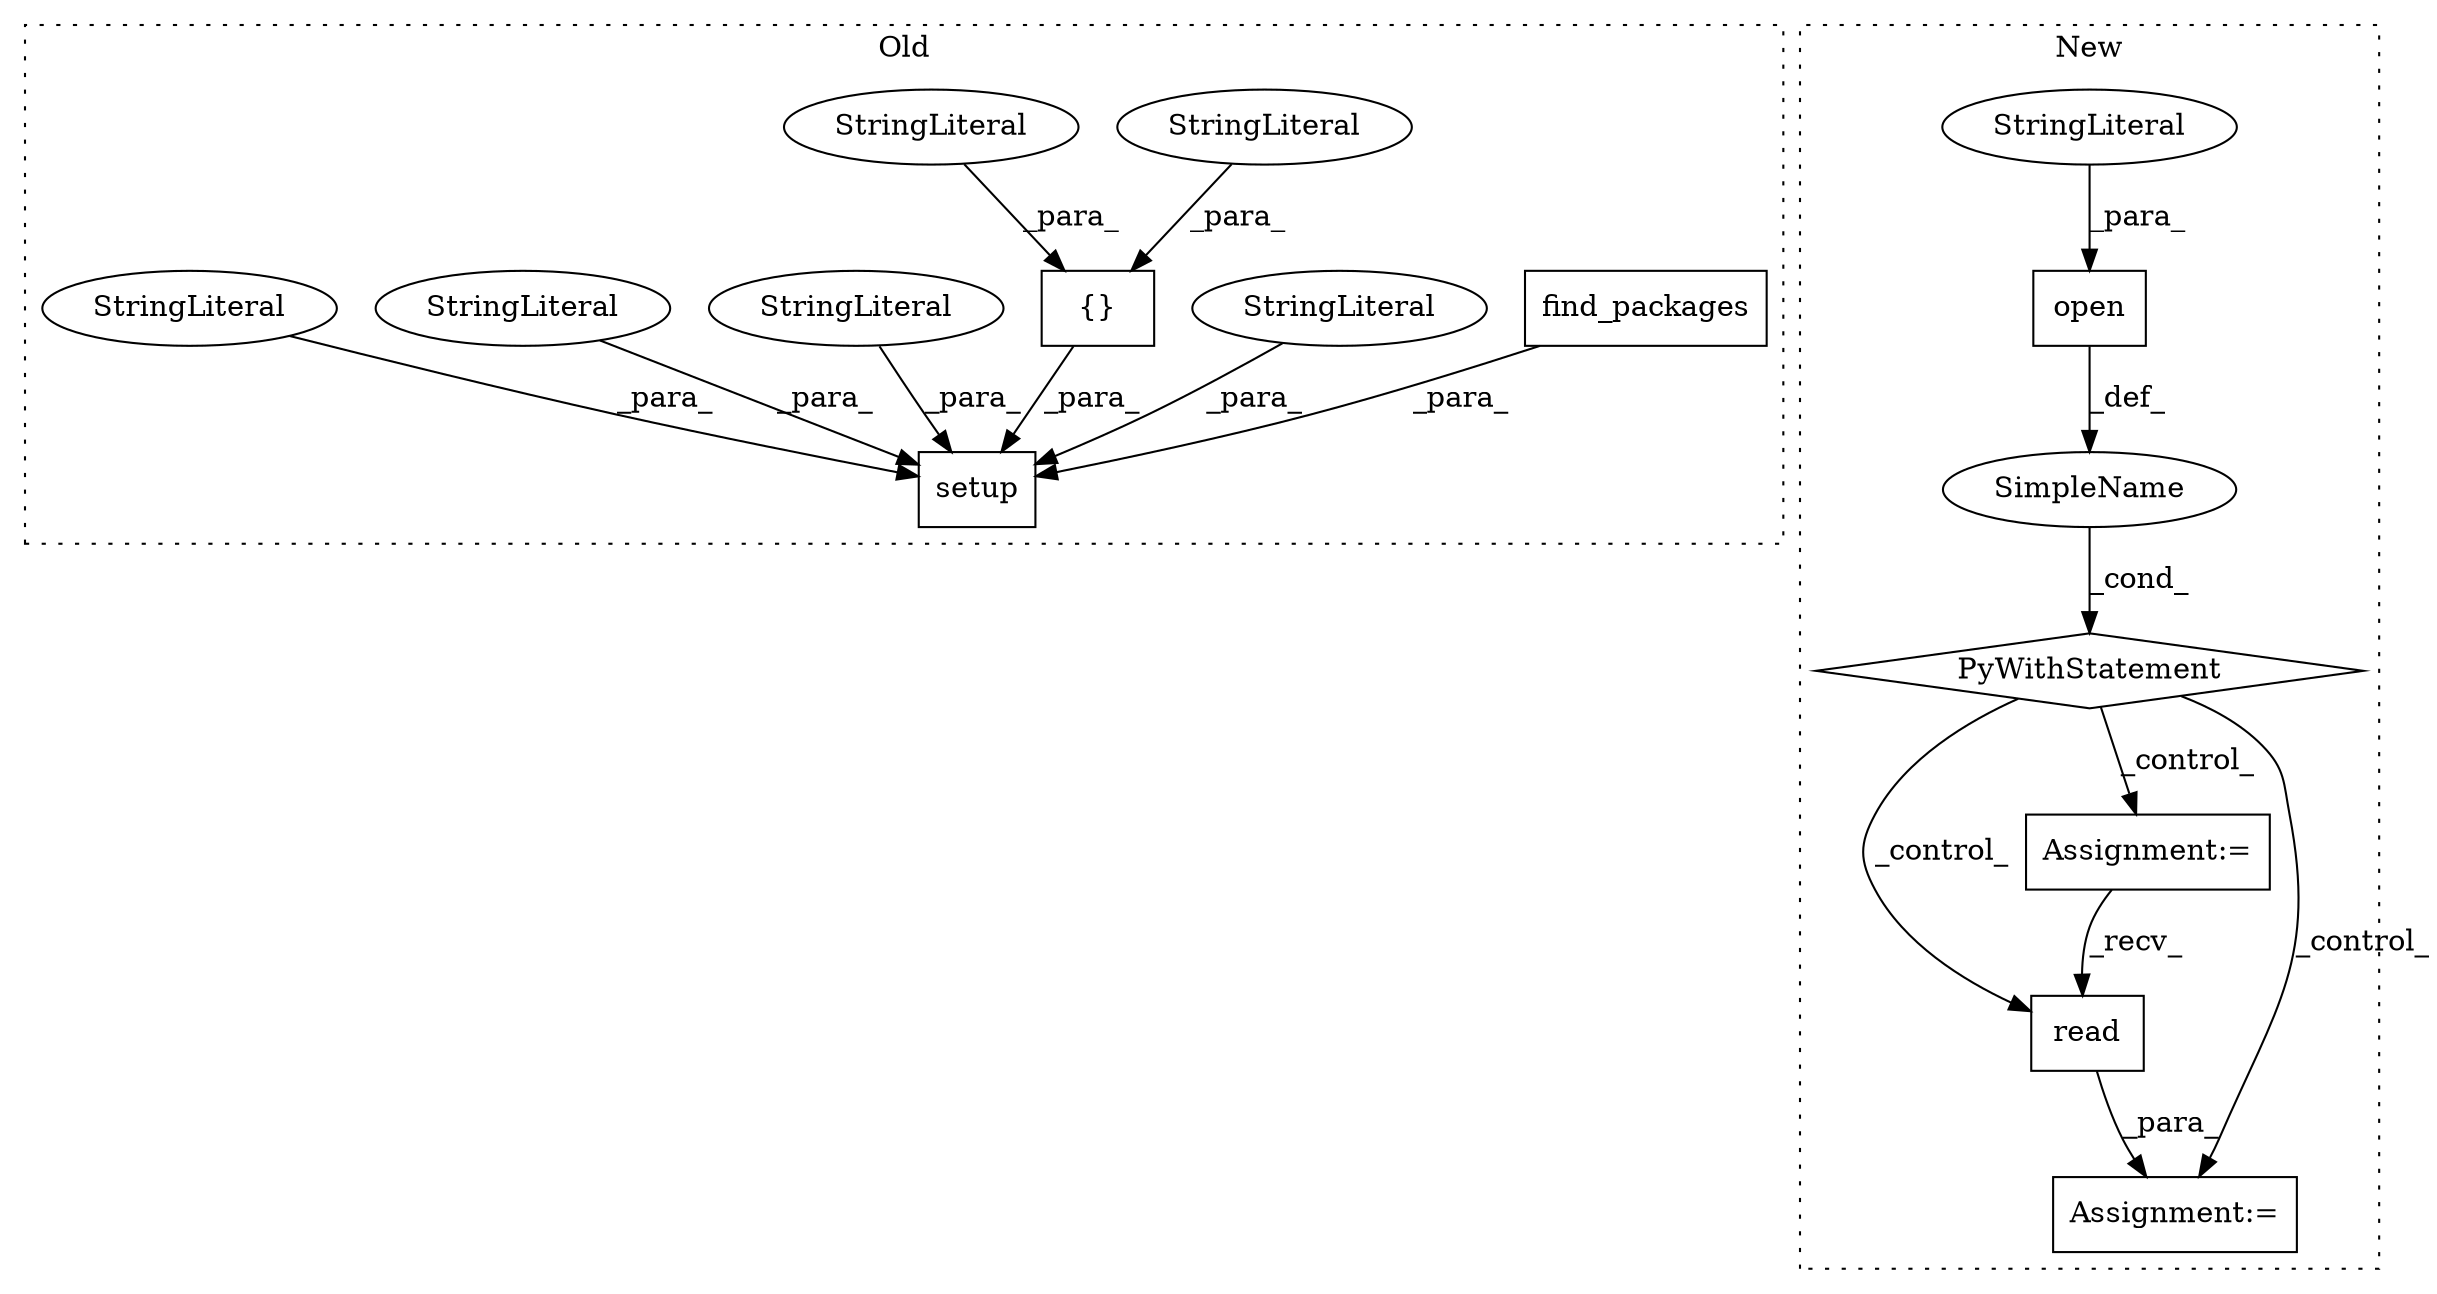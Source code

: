 digraph G {
subgraph cluster0 {
1 [label="find_packages" a="32" s="1753,1845" l="14,1" shape="box"];
9 [label="setup" a="32" s="949,2086" l="6,1" shape="box"];
10 [label="{}" a="4" s="1194,1580" l="1,1" shape="box"];
11 [label="StringLiteral" a="45" s="968" l="7" shape="ellipse"];
12 [label="StringLiteral" a="45" s="1423" l="37" shape="ellipse"];
13 [label="StringLiteral" a="45" s="1383" l="39" shape="ellipse"];
14 [label="StringLiteral" a="45" s="1008" l="16" shape="ellipse"];
15 [label="StringLiteral" a="45" s="976" l="31" shape="ellipse"];
16 [label="StringLiteral" a="45" s="1582" l="41" shape="ellipse"];
label = "Old";
style="dotted";
}
subgraph cluster1 {
2 [label="PyWithStatement" a="104" s="222,250" l="10,2" shape="diamond"];
3 [label="SimpleName" a="42" s="" l="" shape="ellipse"];
4 [label="read" a="32" s="320" l="6" shape="box"];
5 [label="Assignment:=" a="7" s="286" l="4" shape="box"];
6 [label="Assignment:=" a="7" s="314" l="1" shape="box"];
7 [label="open" a="32" s="232,249" l="5,1" shape="box"];
8 [label="StringLiteral" a="45" s="237" l="12" shape="ellipse"];
label = "New";
style="dotted";
}
1 -> 9 [label="_para_"];
2 -> 6 [label="_control_"];
2 -> 4 [label="_control_"];
2 -> 5 [label="_control_"];
3 -> 2 [label="_cond_"];
4 -> 6 [label="_para_"];
5 -> 4 [label="_recv_"];
7 -> 3 [label="_def_"];
8 -> 7 [label="_para_"];
10 -> 9 [label="_para_"];
11 -> 9 [label="_para_"];
12 -> 10 [label="_para_"];
13 -> 10 [label="_para_"];
14 -> 9 [label="_para_"];
15 -> 9 [label="_para_"];
16 -> 9 [label="_para_"];
}